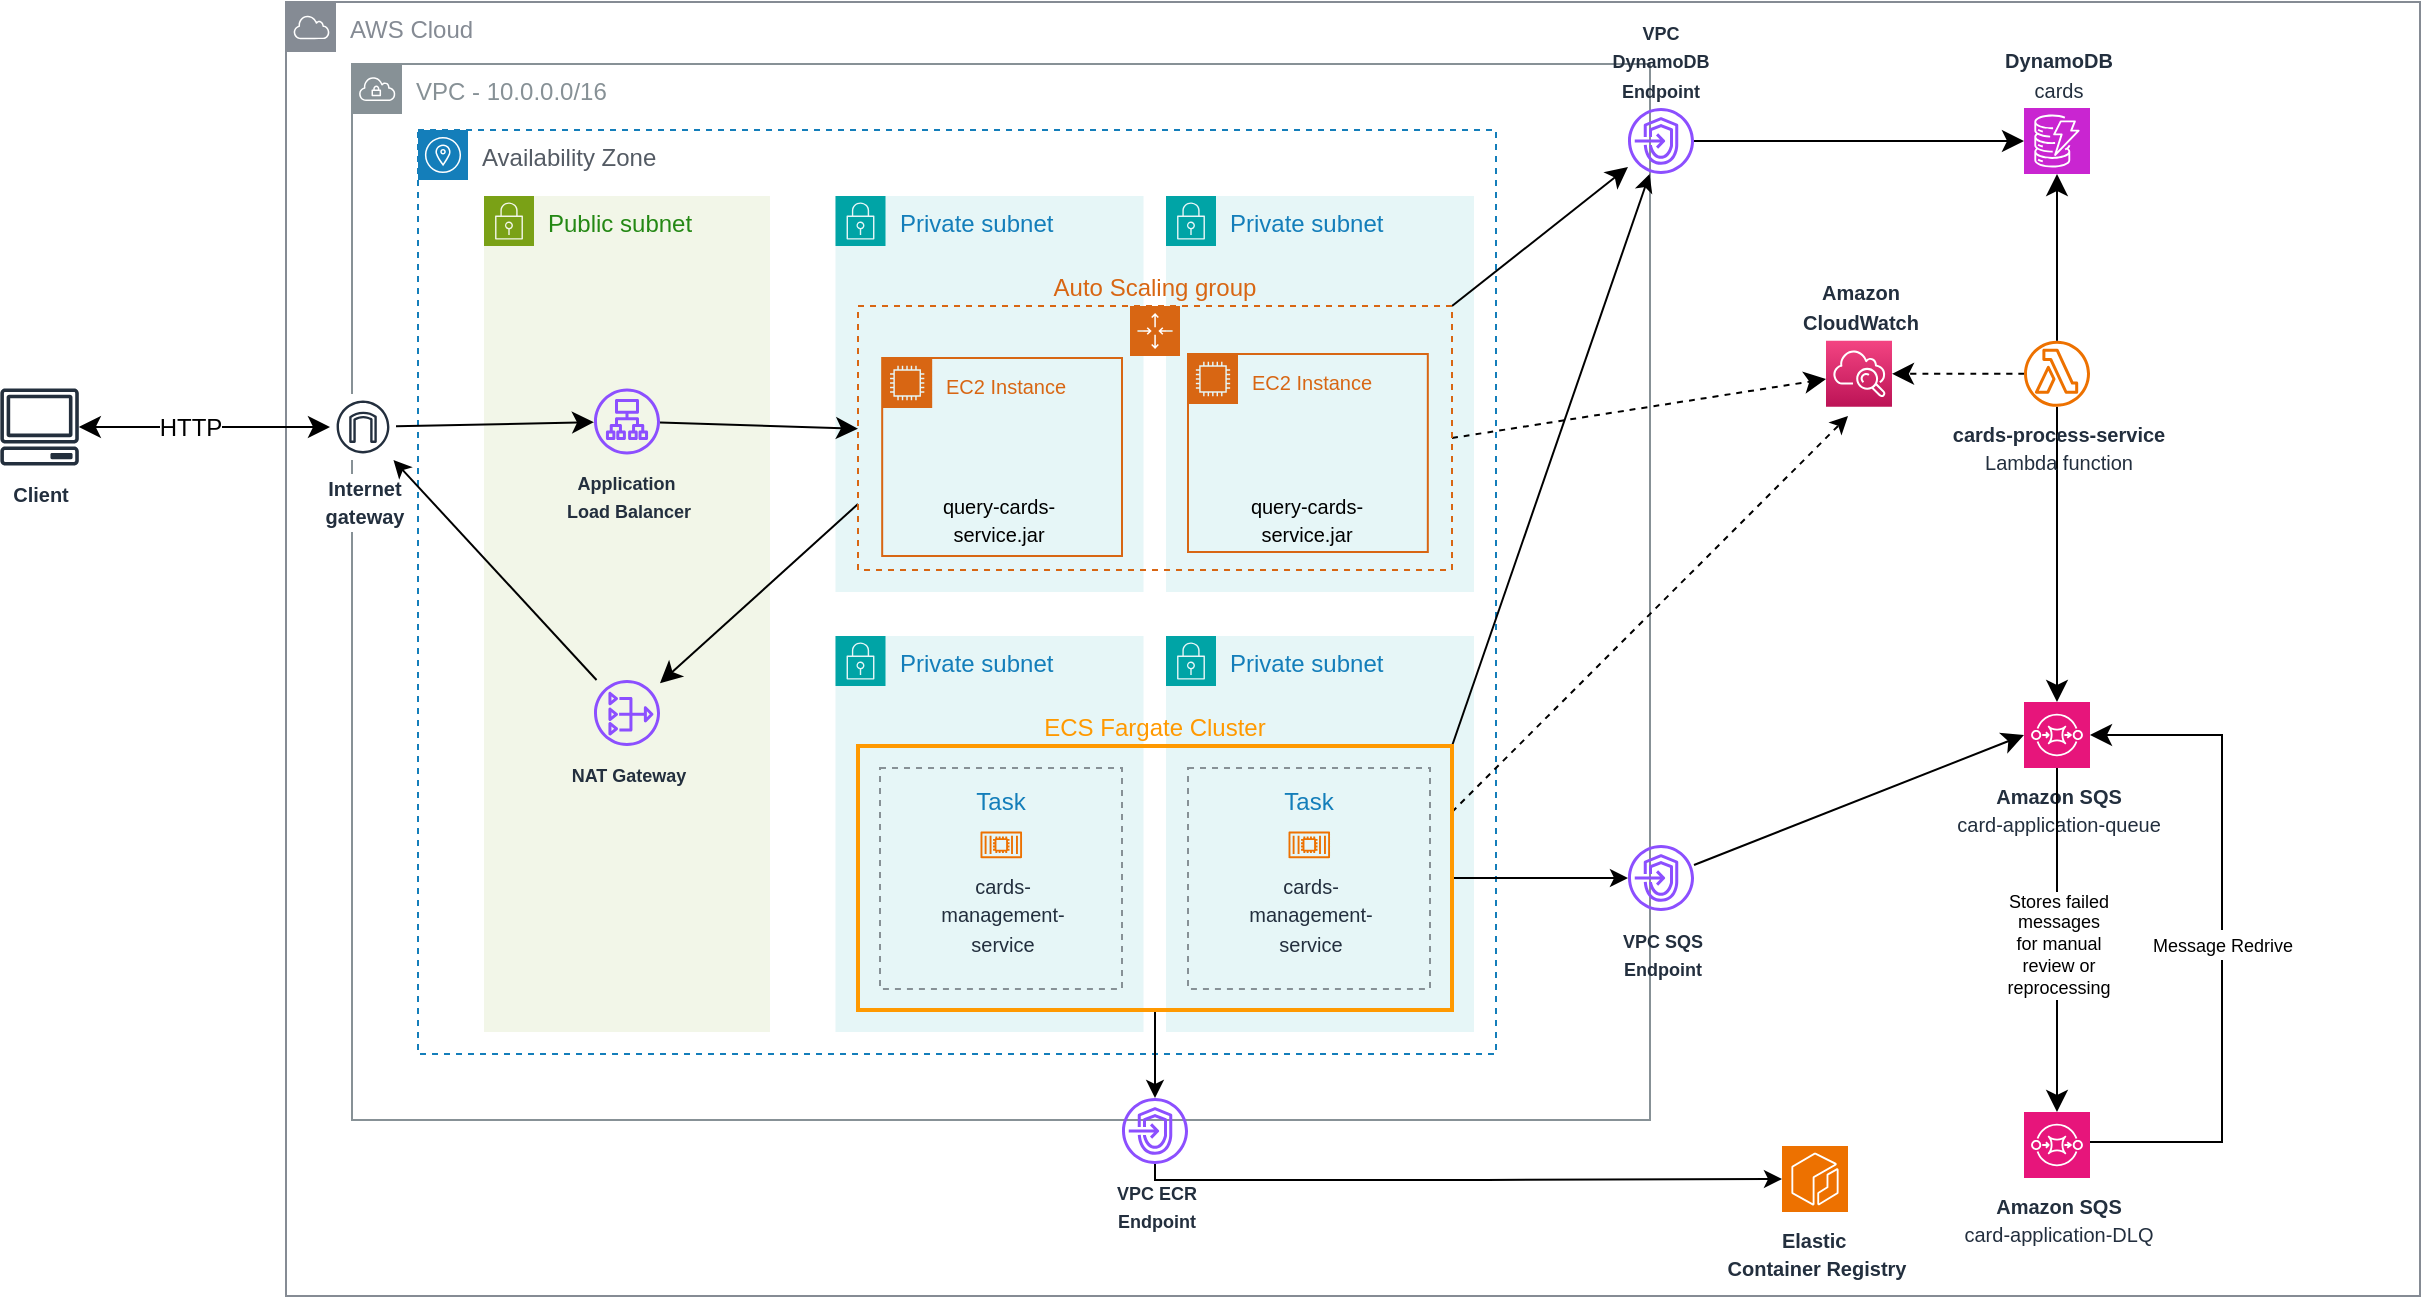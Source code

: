<mxfile version="26.0.10">
  <diagram id="Ht1M8jgEwFfnCIfOTk4-" name="Page-1">
    <mxGraphModel dx="2069" dy="802" grid="1" gridSize="11" guides="1" tooltips="1" connect="1" arrows="1" fold="1" page="1" pageScale="1" pageWidth="827" pageHeight="1169" math="0" shadow="0">
      <root>
        <mxCell id="0" />
        <mxCell id="1" parent="0" />
        <mxCell id="cI-_qkn67fijJ2urr3SK-28" value="AWS Cloud" style="sketch=0;outlineConnect=0;gradientColor=none;html=1;whiteSpace=wrap;fontSize=12;fontStyle=0;shape=mxgraph.aws4.group;grIcon=mxgraph.aws4.group_aws_cloud;strokeColor=#858B94;fillColor=none;verticalAlign=top;align=left;spacingLeft=30;fontColor=#858B94;dashed=0;" parent="1" vertex="1">
          <mxGeometry x="-88" y="13" width="1067" height="647" as="geometry" />
        </mxCell>
        <mxCell id="pDkn0Hh7Kn7PrUOE6tz0-57" value="VPC - 10.0.0.0/16" style="sketch=0;outlineConnect=0;gradientColor=none;html=1;whiteSpace=wrap;fontSize=12;fontStyle=0;shape=mxgraph.aws4.group;grIcon=mxgraph.aws4.group_vpc;strokeColor=#879196;fillColor=none;verticalAlign=top;align=left;spacingLeft=30;fontColor=#879196;dashed=0;" parent="1" vertex="1">
          <mxGeometry x="-55" y="44" width="649" height="528" as="geometry" />
        </mxCell>
        <mxCell id="XqnvShgukf1ZBkbc0cCG-47" value="Availability Zone" style="sketch=0;outlineConnect=0;gradientColor=none;html=1;whiteSpace=wrap;fontSize=12;fontStyle=0;shape=mxgraph.aws4.group;grIcon=mxgraph.aws4.group_availability_zone;strokeColor=#147EBA;fillColor=none;verticalAlign=top;align=left;spacingLeft=30;fontColor=#545B64;dashed=1;fontFamily=Helvetica;labelBackgroundColor=#ffffff;" parent="1" vertex="1">
          <mxGeometry x="-22" y="77" width="539" height="462" as="geometry" />
        </mxCell>
        <mxCell id="XqnvShgukf1ZBkbc0cCG-37" style="edgeStyle=none;curved=1;rounded=0;orthogonalLoop=1;jettySize=auto;html=1;fontFamily=Helvetica;fontSize=12;fontColor=default;labelBackgroundColor=#ffffff;startSize=8;endSize=8;startArrow=classic;startFill=1;" parent="1" source="pDkn0Hh7Kn7PrUOE6tz0-1" target="XqnvShgukf1ZBkbc0cCG-33" edge="1">
          <mxGeometry relative="1" as="geometry" />
        </mxCell>
        <mxCell id="XqnvShgukf1ZBkbc0cCG-38" value="HTTP" style="edgeLabel;html=1;align=center;verticalAlign=middle;resizable=0;points=[];fontSize=12;strokeColor=default;fontFamily=Helvetica;fontColor=default;labelBackgroundColor=#ffffff;fillColor=default;" parent="XqnvShgukf1ZBkbc0cCG-37" vertex="1" connectable="0">
          <mxGeometry x="0.023" y="1" relative="1" as="geometry">
            <mxPoint x="-9" y="1" as="offset" />
          </mxGeometry>
        </mxCell>
        <mxCell id="pDkn0Hh7Kn7PrUOE6tz0-1" value="&lt;b&gt;&lt;font style=&quot;font-size: 10px;&quot;&gt;Client&lt;/font&gt;&lt;/b&gt;" style="sketch=0;outlineConnect=0;fontColor=#232F3E;gradientColor=none;fillColor=#232F3D;strokeColor=none;dashed=0;verticalLabelPosition=bottom;verticalAlign=top;align=center;html=1;fontSize=12;fontStyle=0;aspect=fixed;pointerEvents=1;shape=mxgraph.aws4.client;" parent="1" vertex="1">
          <mxGeometry x="-231" y="206.22" width="39.58" height="38.56" as="geometry" />
        </mxCell>
        <mxCell id="pDkn0Hh7Kn7PrUOE6tz0-60" value="&lt;font style=&quot;font-size: 9px;&quot;&gt;&lt;b&gt;VPC DynamoDB&lt;/b&gt;&lt;/font&gt;&lt;div&gt;&lt;font style=&quot;font-size: 9px;&quot;&gt;&lt;b&gt;Endpoint&lt;/b&gt;&lt;/font&gt;&lt;/div&gt;" style="sketch=0;outlineConnect=0;fontColor=#232F3E;gradientColor=none;fillColor=#8C4FFF;strokeColor=none;dashed=0;verticalLabelPosition=top;verticalAlign=bottom;align=center;html=1;fontSize=12;fontStyle=0;aspect=fixed;pointerEvents=1;shape=mxgraph.aws4.endpoints;horizontal=1;whiteSpace=wrap;labelPosition=center;" parent="1" vertex="1">
          <mxGeometry x="583" y="66" width="33" height="33" as="geometry" />
        </mxCell>
        <mxCell id="XqnvShgukf1ZBkbc0cCG-22" style="edgeStyle=none;curved=1;rounded=0;orthogonalLoop=1;jettySize=auto;html=1;fontSize=12;startSize=8;endSize=8;" parent="1" source="Hrtiky-oXQzt1fnqMrWW-1" target="XqnvShgukf1ZBkbc0cCG-9" edge="1">
          <mxGeometry relative="1" as="geometry" />
        </mxCell>
        <mxCell id="W-fX5BV5IoRdQ1WOavrD-13" style="edgeStyle=none;curved=1;rounded=0;orthogonalLoop=1;jettySize=auto;html=1;fontSize=12;startSize=8;endSize=8;dashed=1;" parent="1" source="Hrtiky-oXQzt1fnqMrWW-1" target="cI-_qkn67fijJ2urr3SK-2" edge="1">
          <mxGeometry relative="1" as="geometry" />
        </mxCell>
        <mxCell id="Hrtiky-oXQzt1fnqMrWW-1" value="&lt;b&gt;&lt;font style=&quot;font-size: 10px;&quot;&gt;cards-&lt;/font&gt;&lt;/b&gt;&lt;b&gt;&lt;font style=&quot;font-size: 10px;&quot;&gt;process&lt;/font&gt;&lt;/b&gt;&lt;b&gt;&lt;font style=&quot;font-size: 10px;&quot;&gt;-service&lt;/font&gt;&lt;/b&gt;&lt;div&gt;&lt;font style=&quot;font-size: 10px;&quot;&gt;Lambda function&lt;/font&gt;&lt;/div&gt;" style="sketch=0;outlineConnect=0;fontColor=#232F3E;gradientColor=none;fillColor=#ED7100;strokeColor=none;dashed=0;verticalLabelPosition=bottom;verticalAlign=top;align=center;html=1;fontSize=12;fontStyle=0;aspect=fixed;pointerEvents=1;shape=mxgraph.aws4.lambda_function;" parent="1" vertex="1">
          <mxGeometry x="781" y="182.43" width="33" height="33" as="geometry" />
        </mxCell>
        <mxCell id="Hrtiky-oXQzt1fnqMrWW-16" value="Public subnet" style="points=[[0,0],[0.25,0],[0.5,0],[0.75,0],[1,0],[1,0.25],[1,0.5],[1,0.75],[1,1],[0.75,1],[0.5,1],[0.25,1],[0,1],[0,0.75],[0,0.5],[0,0.25]];outlineConnect=0;gradientColor=none;html=1;whiteSpace=wrap;fontSize=12;fontStyle=0;container=0;pointerEvents=0;collapsible=0;recursiveResize=0;shape=mxgraph.aws4.group;grIcon=mxgraph.aws4.group_security_group;grStroke=0;strokeColor=#7AA116;fillColor=#F2F6E8;verticalAlign=top;align=left;spacingLeft=30;fontColor=#248814;dashed=0;movable=1;resizable=1;rotatable=1;deletable=1;editable=1;locked=0;connectable=1;" parent="1" vertex="1">
          <mxGeometry x="11" y="110" width="143" height="418" as="geometry" />
        </mxCell>
        <mxCell id="pDkn0Hh7Kn7PrUOE6tz0-20" value="&lt;b&gt;&lt;font style=&quot;font-size: 9px;&quot;&gt;Application&amp;nbsp;&lt;/font&gt;&lt;/b&gt;&lt;div&gt;&lt;b&gt;&lt;font style=&quot;font-size: 9px;&quot;&gt;Load Balancer&lt;/font&gt;&lt;/b&gt;&lt;/div&gt;" style="sketch=0;outlineConnect=0;fontColor=#232F3E;gradientColor=none;fillColor=#8C4FFF;strokeColor=none;dashed=0;verticalLabelPosition=bottom;verticalAlign=top;align=center;html=1;fontSize=12;fontStyle=0;aspect=fixed;pointerEvents=1;shape=mxgraph.aws4.application_load_balancer;" parent="1" vertex="1">
          <mxGeometry x="66" y="206.22" width="33" height="33" as="geometry" />
        </mxCell>
        <mxCell id="Hrtiky-oXQzt1fnqMrWW-56" value="&lt;font style=&quot;font-size: 9px;&quot;&gt;&lt;b&gt;VPC ECR&lt;/b&gt;&lt;/font&gt;&lt;div&gt;&lt;font style=&quot;font-size: 9px;&quot;&gt;&lt;b&gt;Endpoint&lt;/b&gt;&lt;/font&gt;&lt;/div&gt;" style="sketch=0;outlineConnect=0;fontColor=#232F3E;gradientColor=none;fillColor=#8C4FFF;strokeColor=none;dashed=0;verticalLabelPosition=bottom;verticalAlign=top;align=center;html=1;fontSize=12;fontStyle=0;aspect=fixed;pointerEvents=1;shape=mxgraph.aws4.endpoints;" parent="1" vertex="1">
          <mxGeometry x="330.0" y="561" width="33" height="33" as="geometry" />
        </mxCell>
        <mxCell id="Hrtiky-oXQzt1fnqMrWW-63" value="&lt;font style=&quot;font-size: 9px;&quot;&gt;&lt;b&gt;VPC SQS&lt;/b&gt;&lt;/font&gt;&lt;div&gt;&lt;font style=&quot;font-size: 9px;&quot;&gt;&lt;b&gt;Endpoint&lt;/b&gt;&lt;/font&gt;&lt;/div&gt;" style="sketch=0;outlineConnect=0;fontColor=#232F3E;gradientColor=none;fillColor=#8C4FFF;strokeColor=none;dashed=0;verticalLabelPosition=bottom;verticalAlign=top;align=center;html=1;fontSize=12;fontStyle=0;aspect=fixed;pointerEvents=1;shape=mxgraph.aws4.endpoints;" parent="1" vertex="1">
          <mxGeometry x="583" y="434.5" width="33" height="33" as="geometry" />
        </mxCell>
        <mxCell id="XqnvShgukf1ZBkbc0cCG-9" value="&lt;b&gt;&lt;font style=&quot;font-size: 10px;&quot;&gt;Amazon SQS&lt;/font&gt;&lt;/b&gt;&lt;div&gt;&lt;font style=&quot;font-size: 10px;&quot;&gt;card-application-queue&lt;/font&gt;&lt;/div&gt;" style="sketch=0;points=[[0,0,0],[0.25,0,0],[0.5,0,0],[0.75,0,0],[1,0,0],[0,1,0],[0.25,1,0],[0.5,1,0],[0.75,1,0],[1,1,0],[0,0.25,0],[0,0.5,0],[0,0.75,0],[1,0.25,0],[1,0.5,0],[1,0.75,0]];outlineConnect=0;fontColor=#232F3E;fillColor=#E7157B;strokeColor=#ffffff;dashed=0;verticalLabelPosition=bottom;verticalAlign=top;align=center;html=1;fontSize=12;fontStyle=0;aspect=fixed;shape=mxgraph.aws4.resourceIcon;resIcon=mxgraph.aws4.sqs;" parent="1" vertex="1">
          <mxGeometry x="781" y="363.0" width="33" height="33" as="geometry" />
        </mxCell>
        <mxCell id="XqnvShgukf1ZBkbc0cCG-12" value="&lt;b&gt;&lt;font style=&quot;font-size: 10px;&quot;&gt;Amazon SQS&lt;/font&gt;&lt;/b&gt;&lt;div&gt;&lt;font style=&quot;font-size: 10px;&quot;&gt;card-application-DLQ&lt;/font&gt;&lt;/div&gt;" style="sketch=0;points=[[0,0,0],[0.25,0,0],[0.5,0,0],[0.75,0,0],[1,0,0],[0,1,0],[0.25,1,0],[0.5,1,0],[0.75,1,0],[1,1,0],[0,0.25,0],[0,0.5,0],[0,0.75,0],[1,0.25,0],[1,0.5,0],[1,0.75,0]];outlineConnect=0;fontColor=#232F3E;fillColor=#E7157B;strokeColor=#ffffff;dashed=0;verticalLabelPosition=bottom;verticalAlign=top;align=center;html=1;fontSize=12;fontStyle=0;aspect=fixed;shape=mxgraph.aws4.resourceIcon;resIcon=mxgraph.aws4.sqs;" parent="1" vertex="1">
          <mxGeometry x="781" y="568" width="33" height="33" as="geometry" />
        </mxCell>
        <mxCell id="XqnvShgukf1ZBkbc0cCG-17" style="edgeStyle=none;curved=1;rounded=0;orthogonalLoop=1;jettySize=auto;html=1;entryX=0.5;entryY=0;entryDx=0;entryDy=0;entryPerimeter=0;fontSize=12;startSize=8;endSize=8;" parent="1" source="XqnvShgukf1ZBkbc0cCG-9" target="XqnvShgukf1ZBkbc0cCG-12" edge="1">
          <mxGeometry relative="1" as="geometry" />
        </mxCell>
        <mxCell id="XqnvShgukf1ZBkbc0cCG-18" value="&lt;span style=&quot;text-align: start; white-space: normal;&quot;&gt;Stores failed messages for manual review or reprocessing&lt;/span&gt;" style="edgeLabel;html=1;align=center;verticalAlign=middle;resizable=0;points=[];fontSize=9;" parent="XqnvShgukf1ZBkbc0cCG-17" vertex="1" connectable="0">
          <mxGeometry x="0.024" y="3" relative="1" as="geometry">
            <mxPoint x="-3" as="offset" />
          </mxGeometry>
        </mxCell>
        <mxCell id="XqnvShgukf1ZBkbc0cCG-21" value="&lt;b&gt;&lt;font style=&quot;font-size: 10px;&quot;&gt;DynamoDB&lt;/font&gt;&lt;/b&gt;&lt;div&gt;&lt;font style=&quot;font-size: 10px;&quot;&gt;cards&lt;/font&gt;&lt;/div&gt;" style="sketch=0;points=[[0,0,0],[0.25,0,0],[0.5,0,0],[0.75,0,0],[1,0,0],[0,1,0],[0.25,1,0],[0.5,1,0],[0.75,1,0],[1,1,0],[0,0.25,0],[0,0.5,0],[0,0.75,0],[1,0.25,0],[1,0.5,0],[1,0.75,0]];outlineConnect=0;fontColor=#232F3E;fillColor=#C925D1;strokeColor=#ffffff;dashed=0;verticalLabelPosition=top;verticalAlign=bottom;align=center;html=1;fontSize=12;fontStyle=0;aspect=fixed;shape=mxgraph.aws4.resourceIcon;resIcon=mxgraph.aws4.dynamodb;labelPosition=center;" parent="1" vertex="1">
          <mxGeometry x="781" y="66" width="33" height="33" as="geometry" />
        </mxCell>
        <mxCell id="cI-_qkn67fijJ2urr3SK-7" style="edgeStyle=none;curved=1;rounded=0;orthogonalLoop=1;jettySize=auto;html=1;fontSize=12;startSize=8;endSize=8;" parent="1" source="XqnvShgukf1ZBkbc0cCG-33" target="pDkn0Hh7Kn7PrUOE6tz0-20" edge="1">
          <mxGeometry relative="1" as="geometry" />
        </mxCell>
        <mxCell id="XqnvShgukf1ZBkbc0cCG-33" value="&lt;font style=&quot;font-size: 10px;&quot;&gt;&lt;b&gt;Internet&lt;br&gt;gateway&lt;/b&gt;&lt;/font&gt;" style="sketch=0;outlineConnect=0;fontColor=#232F3E;gradientColor=none;strokeColor=#232F3E;fillColor=#ffffff;dashed=0;verticalLabelPosition=bottom;verticalAlign=top;align=center;html=1;fontSize=12;fontStyle=0;aspect=fixed;shape=mxgraph.aws4.resourceIcon;resIcon=mxgraph.aws4.internet_gateway;fontFamily=Helvetica;labelBackgroundColor=#ffffff;" parent="1" vertex="1">
          <mxGeometry x="-66" y="209" width="33" height="33" as="geometry" />
        </mxCell>
        <mxCell id="XqnvShgukf1ZBkbc0cCG-46" style="edgeStyle=none;curved=1;rounded=0;orthogonalLoop=1;jettySize=auto;html=1;entryX=0;entryY=0.5;entryDx=0;entryDy=0;entryPerimeter=0;fontFamily=Helvetica;fontSize=12;fontColor=default;labelBackgroundColor=#ffffff;startSize=8;endSize=8;" parent="1" source="Hrtiky-oXQzt1fnqMrWW-63" target="XqnvShgukf1ZBkbc0cCG-9" edge="1">
          <mxGeometry relative="1" as="geometry" />
        </mxCell>
        <mxCell id="XqnvShgukf1ZBkbc0cCG-82" value="&lt;font style=&quot;font-size: 9px;&quot;&gt;Message Redrive&lt;/font&gt;" style="edgeStyle=orthogonalEdgeStyle;rounded=0;orthogonalLoop=1;jettySize=auto;html=1;entryX=1;entryY=0.5;entryDx=0;entryDy=0;entryPerimeter=0;fontFamily=Helvetica;fontSize=12;fontColor=default;labelBackgroundColor=#ffffff;startSize=8;endSize=8;" parent="1" source="XqnvShgukf1ZBkbc0cCG-12" target="XqnvShgukf1ZBkbc0cCG-9" edge="1">
          <mxGeometry x="-0.016" relative="1" as="geometry">
            <Array as="points">
              <mxPoint x="880" y="583" />
              <mxPoint x="880" y="380" />
            </Array>
            <mxPoint as="offset" />
          </mxGeometry>
        </mxCell>
        <mxCell id="f-Xi7VFY15qsbHyQ3kW1-5" style="rounded=0;orthogonalLoop=1;jettySize=auto;html=1;" parent="1" source="cI-_qkn67fijJ2urr3SK-29" target="XqnvShgukf1ZBkbc0cCG-33" edge="1">
          <mxGeometry relative="1" as="geometry" />
        </mxCell>
        <mxCell id="cI-_qkn67fijJ2urr3SK-29" value="&lt;font style=&quot;font-size: 9px;&quot;&gt;&lt;b&gt;NAT Gateway&lt;/b&gt;&lt;/font&gt;" style="sketch=0;outlineConnect=0;fontColor=#232F3E;gradientColor=none;fillColor=#8C4FFF;strokeColor=none;dashed=0;verticalLabelPosition=bottom;verticalAlign=top;align=center;html=1;fontSize=12;fontStyle=0;aspect=fixed;pointerEvents=1;shape=mxgraph.aws4.nat_gateway;" parent="1" vertex="1">
          <mxGeometry x="66" y="352.0" width="33" height="33" as="geometry" />
        </mxCell>
        <mxCell id="XqnvShgukf1ZBkbc0cCG-83" style="edgeStyle=none;curved=1;rounded=0;orthogonalLoop=1;jettySize=auto;html=1;entryX=0;entryY=0.5;entryDx=0;entryDy=0;entryPerimeter=0;fontFamily=Helvetica;fontSize=12;fontColor=default;labelBackgroundColor=#ffffff;startSize=8;endSize=8;" parent="1" source="pDkn0Hh7Kn7PrUOE6tz0-60" target="XqnvShgukf1ZBkbc0cCG-21" edge="1">
          <mxGeometry relative="1" as="geometry" />
        </mxCell>
        <mxCell id="XqnvShgukf1ZBkbc0cCG-86" value="&lt;font style=&quot;font-size: 10px;&quot;&gt;&lt;b&gt;Elastic&amp;nbsp;&lt;/b&gt;&lt;/font&gt;&lt;div&gt;&lt;font style=&quot;font-size: 10px;&quot;&gt;&lt;b&gt;Container Registry&lt;/b&gt;&lt;/font&gt;&lt;/div&gt;" style="sketch=0;points=[[0,0,0],[0.25,0,0],[0.5,0,0],[0.75,0,0],[1,0,0],[0,1,0],[0.25,1,0],[0.5,1,0],[0.75,1,0],[1,1,0],[0,0.25,0],[0,0.5,0],[0,0.75,0],[1,0.25,0],[1,0.5,0],[1,0.75,0]];outlineConnect=0;fontColor=#232F3E;fillColor=#ED7100;strokeColor=#ffffff;dashed=0;verticalLabelPosition=bottom;verticalAlign=top;align=center;html=1;fontSize=12;fontStyle=0;aspect=fixed;shape=mxgraph.aws4.resourceIcon;resIcon=mxgraph.aws4.ecr;fontFamily=Helvetica;labelBackgroundColor=#ffffff;" parent="1" vertex="1">
          <mxGeometry x="660" y="585" width="33" height="33" as="geometry" />
        </mxCell>
        <mxCell id="cI-_qkn67fijJ2urr3SK-2" value="&lt;font style=&quot;font-size: 10px;&quot;&gt;&lt;b&gt;Amazon&lt;br&gt;CloudWatch&lt;/b&gt;&lt;/font&gt;" style="outlineConnect=0;fontColor=#232F3E;gradientColor=#F34482;gradientDirection=north;fillColor=#BC1356;strokeColor=#ffffff;dashed=0;verticalLabelPosition=top;verticalAlign=bottom;align=center;html=1;fontSize=12;fontStyle=0;aspect=fixed;shape=mxgraph.aws4.resourceIcon;resIcon=mxgraph.aws4.cloudwatch;labelBackgroundColor=#ffffff;labelPosition=center;" parent="1" vertex="1">
          <mxGeometry x="682" y="182.43" width="33" height="33" as="geometry" />
        </mxCell>
        <mxCell id="W-fX5BV5IoRdQ1WOavrD-1" value="Private subnet" style="points=[[0,0],[0.25,0],[0.5,0],[0.75,0],[1,0],[1,0.25],[1,0.5],[1,0.75],[1,1],[0.75,1],[0.5,1],[0.25,1],[0,1],[0,0.75],[0,0.5],[0,0.25]];outlineConnect=0;gradientColor=none;html=1;whiteSpace=wrap;fontSize=12;fontStyle=0;container=1;pointerEvents=0;collapsible=0;recursiveResize=0;shape=mxgraph.aws4.group;grIcon=mxgraph.aws4.group_security_group;grStroke=0;strokeColor=#00A4A6;fillColor=#E6F6F7;verticalAlign=top;align=left;spacingLeft=30;fontColor=#147EBA;dashed=0;" parent="1" vertex="1">
          <mxGeometry x="186.75" y="110" width="154" height="198" as="geometry" />
        </mxCell>
        <mxCell id="W-fX5BV5IoRdQ1WOavrD-2" style="edgeStyle=none;curved=1;rounded=0;orthogonalLoop=1;jettySize=auto;html=1;entryX=0.5;entryY=1;entryDx=0;entryDy=0;entryPerimeter=0;fontSize=12;startSize=8;endSize=8;" parent="1" source="Hrtiky-oXQzt1fnqMrWW-1" target="XqnvShgukf1ZBkbc0cCG-21" edge="1">
          <mxGeometry relative="1" as="geometry" />
        </mxCell>
        <mxCell id="W-fX5BV5IoRdQ1WOavrD-15" style="edgeStyle=none;curved=1;rounded=0;orthogonalLoop=1;jettySize=auto;html=1;fontSize=12;startSize=8;endSize=8;" parent="1" source="pDkn0Hh7Kn7PrUOE6tz0-20" target="83CI-mSfvcgwl4Aq_G5N-15" edge="1">
          <mxGeometry relative="1" as="geometry" />
        </mxCell>
        <mxCell id="W-fX5BV5IoRdQ1WOavrD-19" style="edgeStyle=none;curved=1;rounded=0;orthogonalLoop=1;jettySize=auto;html=1;fontSize=12;startSize=8;endSize=8;exitX=0;exitY=0.75;exitDx=0;exitDy=0;" parent="1" source="83CI-mSfvcgwl4Aq_G5N-15" target="cI-_qkn67fijJ2urr3SK-29" edge="1">
          <mxGeometry relative="1" as="geometry">
            <mxPoint x="154" y="352" as="targetPoint" />
          </mxGeometry>
        </mxCell>
        <mxCell id="83CI-mSfvcgwl4Aq_G5N-38" style="rounded=0;orthogonalLoop=1;jettySize=auto;html=1;entryX=0;entryY=0.5;entryDx=0;entryDy=0;entryPerimeter=0;edgeStyle=orthogonalEdgeStyle;" parent="1" source="Hrtiky-oXQzt1fnqMrWW-56" target="XqnvShgukf1ZBkbc0cCG-86" edge="1">
          <mxGeometry relative="1" as="geometry">
            <Array as="points">
              <mxPoint x="347" y="602" />
              <mxPoint x="512" y="602" />
            </Array>
          </mxGeometry>
        </mxCell>
        <mxCell id="P4bmYewRtSC-C6VFmgyN-7" value="Private subnet" style="points=[[0,0],[0.25,0],[0.5,0],[0.75,0],[1,0],[1,0.25],[1,0.5],[1,0.75],[1,1],[0.75,1],[0.5,1],[0.25,1],[0,1],[0,0.75],[0,0.5],[0,0.25]];outlineConnect=0;gradientColor=none;html=1;whiteSpace=wrap;fontSize=12;fontStyle=0;container=1;pointerEvents=0;collapsible=0;recursiveResize=0;shape=mxgraph.aws4.group;grIcon=mxgraph.aws4.group_security_group;grStroke=0;strokeColor=#00A4A6;fillColor=#E6F6F7;verticalAlign=top;align=left;spacingLeft=30;fontColor=#147EBA;dashed=0;" vertex="1" parent="1">
          <mxGeometry x="352" y="110" width="154" height="198" as="geometry" />
        </mxCell>
        <mxCell id="P4bmYewRtSC-C6VFmgyN-46" value="Private subnet" style="points=[[0,0],[0.25,0],[0.5,0],[0.75,0],[1,0],[1,0.25],[1,0.5],[1,0.75],[1,1],[0.75,1],[0.5,1],[0.25,1],[0,1],[0,0.75],[0,0.5],[0,0.25]];outlineConnect=0;gradientColor=none;html=1;whiteSpace=wrap;fontSize=12;fontStyle=0;container=1;pointerEvents=0;collapsible=0;recursiveResize=0;shape=mxgraph.aws4.group;grIcon=mxgraph.aws4.group_security_group;grStroke=0;strokeColor=#00A4A6;fillColor=#E6F6F7;verticalAlign=top;align=left;spacingLeft=30;fontColor=#147EBA;dashed=0;" vertex="1" parent="1">
          <mxGeometry x="186.75" y="330" width="154" height="198" as="geometry" />
        </mxCell>
        <mxCell id="83CI-mSfvcgwl4Aq_G5N-40" style="edgeStyle=none;curved=1;rounded=0;orthogonalLoop=1;jettySize=auto;html=1;fontSize=12;startSize=8;endSize=8;dashed=1;exitX=1;exitY=0.5;exitDx=0;exitDy=0;" parent="1" source="83CI-mSfvcgwl4Aq_G5N-15" target="cI-_qkn67fijJ2urr3SK-2" edge="1">
          <mxGeometry relative="1" as="geometry">
            <mxPoint x="650" y="214.43" as="sourcePoint" />
            <mxPoint x="527" y="214.43" as="targetPoint" />
          </mxGeometry>
        </mxCell>
        <mxCell id="W-fX5BV5IoRdQ1WOavrD-23" style="edgeStyle=none;curved=1;rounded=0;orthogonalLoop=1;jettySize=auto;html=1;fontSize=12;startSize=8;endSize=8;exitX=1;exitY=0;exitDx=0;exitDy=0;" parent="1" source="83CI-mSfvcgwl4Aq_G5N-15" target="pDkn0Hh7Kn7PrUOE6tz0-60" edge="1">
          <mxGeometry relative="1" as="geometry" />
        </mxCell>
        <mxCell id="P4bmYewRtSC-C6VFmgyN-50" value="Private subnet" style="points=[[0,0],[0.25,0],[0.5,0],[0.75,0],[1,0],[1,0.25],[1,0.5],[1,0.75],[1,1],[0.75,1],[0.5,1],[0.25,1],[0,1],[0,0.75],[0,0.5],[0,0.25]];outlineConnect=0;gradientColor=none;html=1;whiteSpace=wrap;fontSize=12;fontStyle=0;container=1;pointerEvents=0;collapsible=0;recursiveResize=0;shape=mxgraph.aws4.group;grIcon=mxgraph.aws4.group_security_group;grStroke=0;strokeColor=#00A4A6;fillColor=#E6F6F7;verticalAlign=top;align=left;spacingLeft=30;fontColor=#147EBA;dashed=0;" vertex="1" parent="1">
          <mxGeometry x="352" y="330" width="154" height="198" as="geometry" />
        </mxCell>
        <mxCell id="P4bmYewRtSC-C6VFmgyN-90" style="edgeStyle=orthogonalEdgeStyle;rounded=0;orthogonalLoop=1;jettySize=auto;html=1;exitX=0.5;exitY=1;exitDx=0;exitDy=0;" edge="1" parent="1" source="P4bmYewRtSC-C6VFmgyN-52" target="Hrtiky-oXQzt1fnqMrWW-56">
          <mxGeometry relative="1" as="geometry" />
        </mxCell>
        <mxCell id="P4bmYewRtSC-C6VFmgyN-91" style="edgeStyle=orthogonalEdgeStyle;rounded=0;orthogonalLoop=1;jettySize=auto;html=1;exitX=1;exitY=0.5;exitDx=0;exitDy=0;" edge="1" parent="1" source="P4bmYewRtSC-C6VFmgyN-52" target="Hrtiky-oXQzt1fnqMrWW-63">
          <mxGeometry relative="1" as="geometry" />
        </mxCell>
        <mxCell id="P4bmYewRtSC-C6VFmgyN-92" style="rounded=0;orthogonalLoop=1;jettySize=auto;html=1;dashed=1;exitX=1;exitY=0.25;exitDx=0;exitDy=0;" edge="1" parent="1" source="P4bmYewRtSC-C6VFmgyN-52">
          <mxGeometry relative="1" as="geometry">
            <mxPoint x="693" y="220" as="targetPoint" />
          </mxGeometry>
        </mxCell>
        <mxCell id="P4bmYewRtSC-C6VFmgyN-93" style="rounded=0;orthogonalLoop=1;jettySize=auto;html=1;exitX=1;exitY=0;exitDx=0;exitDy=0;" edge="1" parent="1" source="P4bmYewRtSC-C6VFmgyN-52" target="pDkn0Hh7Kn7PrUOE6tz0-60">
          <mxGeometry relative="1" as="geometry" />
        </mxCell>
        <mxCell id="P4bmYewRtSC-C6VFmgyN-52" value="ECS Fargate Cluster" style="outlineConnect=0;gradientColor=none;html=1;whiteSpace=wrap;fontSize=12;fontStyle=0;strokeColor=#FF9900;fillColor=none;verticalAlign=bottom;align=center;fontColor=#FF9900;spacingTop=3;labelBackgroundColor=none;strokeWidth=2;labelPosition=center;verticalLabelPosition=top;" vertex="1" parent="1">
          <mxGeometry x="198" y="385" width="297" height="132" as="geometry" />
        </mxCell>
        <mxCell id="P4bmYewRtSC-C6VFmgyN-53" value="&lt;span style=&quot;color: rgb(20, 126, 186);&quot;&gt;Task&lt;/span&gt;" style="outlineConnect=0;gradientColor=none;html=1;whiteSpace=wrap;fontSize=12;fontStyle=0;strokeColor=#879196;fillColor=none;verticalAlign=top;align=center;fontColor=#879196;dashed=1;spacingTop=3;" vertex="1" parent="1">
          <mxGeometry x="209" y="396" width="121" height="110.47" as="geometry" />
        </mxCell>
        <mxCell id="P4bmYewRtSC-C6VFmgyN-54" value="" style="group" vertex="1" connectable="0" parent="1">
          <mxGeometry x="247.5" y="418" width="44" height="35.65" as="geometry" />
        </mxCell>
        <mxCell id="P4bmYewRtSC-C6VFmgyN-55" value="" style="group" vertex="1" connectable="0" parent="P4bmYewRtSC-C6VFmgyN-54">
          <mxGeometry width="88" height="87.996" as="geometry" />
        </mxCell>
        <mxCell id="P4bmYewRtSC-C6VFmgyN-56" value="&lt;font style=&quot;font-size: 10px;&quot;&gt;cards-&lt;/font&gt;&lt;div&gt;&lt;font style=&quot;font-size: 10px;&quot;&gt;management-&lt;/font&gt;&lt;/div&gt;&lt;div&gt;&lt;font style=&quot;font-size: 10px;&quot;&gt;service&lt;/font&gt;&lt;/div&gt;" style="sketch=0;outlineConnect=0;fontColor=#232F3E;gradientColor=none;fillColor=#ED7100;strokeColor=none;dashed=0;verticalLabelPosition=bottom;verticalAlign=top;align=center;html=1;fontSize=12;fontStyle=0;aspect=fixed;pointerEvents=1;shape=mxgraph.aws4.container_2;" vertex="1" parent="P4bmYewRtSC-C6VFmgyN-55">
          <mxGeometry x="11.765" y="9.729" width="20.751" height="13.402" as="geometry" />
        </mxCell>
        <mxCell id="P4bmYewRtSC-C6VFmgyN-57" value="" style="shape=image;html=1;verticalAlign=top;verticalLabelPosition=bottom;labelBackgroundColor=#ffffff;imageAspect=0;aspect=fixed;image=https://cdn0.iconfinder.com/data/icons/social-media-2104/24/social_media_social_media_logo_docker-128.png" vertex="1" parent="P4bmYewRtSC-C6VFmgyN-55">
          <mxGeometry width="12.429" height="12.429" as="geometry" />
        </mxCell>
        <mxCell id="83CI-mSfvcgwl4Aq_G5N-36" value="" style="group" parent="1" vertex="1" connectable="0">
          <mxGeometry x="198" y="154" width="440" height="165" as="geometry" />
        </mxCell>
        <mxCell id="83CI-mSfvcgwl4Aq_G5N-29" value="" style="group" parent="83CI-mSfvcgwl4Aq_G5N-36" vertex="1" connectable="0">
          <mxGeometry x="22" y="22" width="319" height="143" as="geometry" />
        </mxCell>
        <mxCell id="83CI-mSfvcgwl4Aq_G5N-21" value="" style="group;strokeWidth=1;fontSize=10;" parent="83CI-mSfvcgwl4Aq_G5N-29" vertex="1" connectable="0">
          <mxGeometry x="11" width="308" height="143" as="geometry" />
        </mxCell>
        <mxCell id="83CI-mSfvcgwl4Aq_G5N-23" value="&lt;font style=&quot;font-size: 10px;&quot;&gt;query-cards-&lt;/font&gt;&lt;div&gt;&lt;font style=&quot;font-size: 10px;&quot;&gt;service.jar&lt;/font&gt;&lt;/div&gt;" style="shape=image;html=1;verticalAlign=top;verticalLabelPosition=bottom;labelBackgroundColor=none;imageAspect=0;aspect=fixed;image=https://cdn3.iconfinder.com/data/icons/dompicon-glyph-file-format-2/256/file-jar-format-type-128.png" parent="83CI-mSfvcgwl4Aq_G5N-21" vertex="1">
          <mxGeometry x="22.003" y="44.004" width="30.561" height="30.561" as="geometry" />
        </mxCell>
        <mxCell id="83CI-mSfvcgwl4Aq_G5N-15" value="Auto Scaling group" style="points=[[0,0],[0.25,0],[0.5,0],[0.75,0],[1,0],[1,0.25],[1,0.5],[1,0.75],[1,1],[0.75,1],[0.5,1],[0.25,1],[0,1],[0,0.75],[0,0.5],[0,0.25]];outlineConnect=0;gradientColor=none;html=1;whiteSpace=wrap;fontSize=12;fontStyle=0;container=1;pointerEvents=0;collapsible=0;recursiveResize=0;shape=mxgraph.aws4.groupCenter;grIcon=mxgraph.aws4.group_auto_scaling_group;grStroke=1;strokeColor=#D86613;fillColor=none;verticalAlign=bottom;align=center;fontColor=#D86613;dashed=1;spacingTop=25;labelPosition=center;verticalLabelPosition=top;" parent="83CI-mSfvcgwl4Aq_G5N-36" vertex="1">
          <mxGeometry y="11" width="297" height="132" as="geometry" />
        </mxCell>
        <mxCell id="83CI-mSfvcgwl4Aq_G5N-22" value="&lt;font style=&quot;font-size: 10px;&quot;&gt;EC2 Instance&lt;/font&gt;" style="points=[[0,0],[0.25,0],[0.5,0],[0.75,0],[1,0],[1,0.25],[1,0.5],[1,0.75],[1,1],[0.75,1],[0.5,1],[0.25,1],[0,1],[0,0.75],[0,0.5],[0,0.25]];outlineConnect=0;gradientColor=none;html=1;whiteSpace=wrap;fontSize=12;fontStyle=0;container=0;pointerEvents=0;collapsible=0;recursiveResize=0;shape=mxgraph.aws4.group;grIcon=mxgraph.aws4.group_ec2_instance_contents;strokeColor=#D86613;fillColor=none;verticalAlign=top;align=left;spacingLeft=30;fontColor=#D86613;dashed=0;" parent="83CI-mSfvcgwl4Aq_G5N-15" vertex="1">
          <mxGeometry x="12.09" y="26" width="119.91" height="99" as="geometry" />
        </mxCell>
        <mxCell id="83CI-mSfvcgwl4Aq_G5N-24" style="edgeStyle=none;curved=1;rounded=0;orthogonalLoop=1;jettySize=auto;html=1;exitX=1;exitY=1;exitDx=0;exitDy=0;fontSize=12;startSize=8;endSize=8;" parent="83CI-mSfvcgwl4Aq_G5N-15" source="83CI-mSfvcgwl4Aq_G5N-22" target="83CI-mSfvcgwl4Aq_G5N-22" edge="1">
          <mxGeometry relative="1" as="geometry" />
        </mxCell>
        <mxCell id="P4bmYewRtSC-C6VFmgyN-85" value="&lt;span style=&quot;color: rgb(20, 126, 186);&quot;&gt;Task&lt;/span&gt;" style="outlineConnect=0;gradientColor=none;html=1;whiteSpace=wrap;fontSize=12;fontStyle=0;strokeColor=#879196;fillColor=none;verticalAlign=top;align=center;fontColor=#879196;dashed=1;spacingTop=3;" vertex="1" parent="1">
          <mxGeometry x="363" y="396" width="121" height="110.47" as="geometry" />
        </mxCell>
        <mxCell id="P4bmYewRtSC-C6VFmgyN-86" value="" style="group" vertex="1" connectable="0" parent="1">
          <mxGeometry x="401.5" y="418" width="44" height="35.65" as="geometry" />
        </mxCell>
        <mxCell id="P4bmYewRtSC-C6VFmgyN-87" value="" style="group" vertex="1" connectable="0" parent="P4bmYewRtSC-C6VFmgyN-86">
          <mxGeometry width="88" height="87.996" as="geometry" />
        </mxCell>
        <mxCell id="P4bmYewRtSC-C6VFmgyN-88" value="&lt;font style=&quot;font-size: 10px;&quot;&gt;cards-&lt;/font&gt;&lt;div&gt;&lt;font style=&quot;font-size: 10px;&quot;&gt;management-&lt;/font&gt;&lt;/div&gt;&lt;div&gt;&lt;font style=&quot;font-size: 10px;&quot;&gt;service&lt;/font&gt;&lt;/div&gt;" style="sketch=0;outlineConnect=0;fontColor=#232F3E;gradientColor=none;fillColor=#ED7100;strokeColor=none;dashed=0;verticalLabelPosition=bottom;verticalAlign=top;align=center;html=1;fontSize=12;fontStyle=0;aspect=fixed;pointerEvents=1;shape=mxgraph.aws4.container_2;" vertex="1" parent="P4bmYewRtSC-C6VFmgyN-87">
          <mxGeometry x="11.765" y="9.729" width="20.751" height="13.402" as="geometry" />
        </mxCell>
        <mxCell id="P4bmYewRtSC-C6VFmgyN-89" value="" style="shape=image;html=1;verticalAlign=top;verticalLabelPosition=bottom;labelBackgroundColor=#ffffff;imageAspect=0;aspect=fixed;image=https://cdn0.iconfinder.com/data/icons/social-media-2104/24/social_media_social_media_logo_docker-128.png" vertex="1" parent="P4bmYewRtSC-C6VFmgyN-87">
          <mxGeometry width="12.429" height="12.429" as="geometry" />
        </mxCell>
        <mxCell id="P4bmYewRtSC-C6VFmgyN-95" value="" style="group" vertex="1" connectable="0" parent="1">
          <mxGeometry x="363" y="176" width="330" height="143" as="geometry" />
        </mxCell>
        <mxCell id="P4bmYewRtSC-C6VFmgyN-83" value="&lt;font style=&quot;font-size: 10px;&quot;&gt;EC2 Instance&lt;/font&gt;" style="points=[[0,0],[0.25,0],[0.5,0],[0.75,0],[1,0],[1,0.25],[1,0.5],[1,0.75],[1,1],[0.75,1],[0.5,1],[0.25,1],[0,1],[0,0.75],[0,0.5],[0,0.25]];outlineConnect=0;gradientColor=none;html=1;whiteSpace=wrap;fontSize=12;fontStyle=0;container=0;pointerEvents=0;collapsible=0;recursiveResize=0;shape=mxgraph.aws4.group;grIcon=mxgraph.aws4.group_ec2_instance_contents;strokeColor=#D86613;fillColor=none;verticalAlign=top;align=left;spacingLeft=30;fontColor=#D86613;dashed=0;" vertex="1" parent="P4bmYewRtSC-C6VFmgyN-95">
          <mxGeometry y="13" width="119.91" height="99" as="geometry" />
        </mxCell>
        <mxCell id="P4bmYewRtSC-C6VFmgyN-79" value="" style="group" vertex="1" connectable="0" parent="P4bmYewRtSC-C6VFmgyN-95">
          <mxGeometry x="11" width="319" height="143" as="geometry" />
        </mxCell>
        <mxCell id="P4bmYewRtSC-C6VFmgyN-80" value="" style="group;strokeWidth=1;fontSize=10;" vertex="1" connectable="0" parent="P4bmYewRtSC-C6VFmgyN-79">
          <mxGeometry x="11" width="308" height="143" as="geometry" />
        </mxCell>
        <mxCell id="P4bmYewRtSC-C6VFmgyN-81" value="&lt;font style=&quot;font-size: 10px;&quot;&gt;query-cards-&lt;/font&gt;&lt;div&gt;&lt;font style=&quot;font-size: 10px;&quot;&gt;service.jar&lt;/font&gt;&lt;/div&gt;" style="shape=image;html=1;verticalAlign=top;verticalLabelPosition=bottom;labelBackgroundColor=none;imageAspect=0;aspect=fixed;image=https://cdn3.iconfinder.com/data/icons/dompicon-glyph-file-format-2/256/file-jar-format-type-128.png" vertex="1" parent="P4bmYewRtSC-C6VFmgyN-80">
          <mxGeometry x="22.003" y="44.004" width="30.561" height="30.561" as="geometry" />
        </mxCell>
        <mxCell id="P4bmYewRtSC-C6VFmgyN-84" style="edgeStyle=none;curved=1;rounded=0;orthogonalLoop=1;jettySize=auto;html=1;exitX=1;exitY=1;exitDx=0;exitDy=0;fontSize=12;startSize=8;endSize=8;" edge="1" parent="P4bmYewRtSC-C6VFmgyN-95" source="P4bmYewRtSC-C6VFmgyN-83" target="P4bmYewRtSC-C6VFmgyN-83">
          <mxGeometry relative="1" as="geometry" />
        </mxCell>
      </root>
    </mxGraphModel>
  </diagram>
</mxfile>
